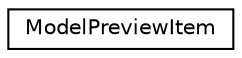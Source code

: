 digraph "Graphical Class Hierarchy"
{
 // INTERACTIVE_SVG=YES
 // LATEX_PDF_SIZE
  edge [fontname="Helvetica",fontsize="10",labelfontname="Helvetica",labelfontsize="10"];
  node [fontname="Helvetica",fontsize="10",shape=record];
  rankdir="LR";
  Node0 [label="ModelPreviewItem",height=0.2,width=0.4,color="black", fillcolor="white", style="filled",URL="$class_model_preview_item.html",tooltip=" "];
}
